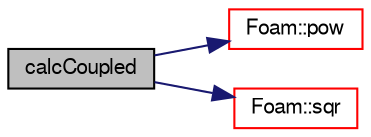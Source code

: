 digraph "calcCoupled"
{
  bgcolor="transparent";
  edge [fontname="FreeSans",fontsize="10",labelfontname="FreeSans",labelfontsize="10"];
  node [fontname="FreeSans",fontsize="10",shape=record];
  rankdir="LR";
  Node1 [label="calcCoupled",height=0.2,width=0.4,color="black", fillcolor="grey75", style="filled" fontcolor="black"];
  Node1 -> Node2 [color="midnightblue",fontsize="10",style="solid",fontname="FreeSans"];
  Node2 [label="Foam::pow",height=0.2,width=0.4,color="red",URL="$a10237.html#a7500c8e9d27a442adc75e287de074c7c"];
  Node1 -> Node3 [color="midnightblue",fontsize="10",style="solid",fontname="FreeSans"];
  Node3 [label="Foam::sqr",height=0.2,width=0.4,color="red",URL="$a10237.html#a277dc11c581d53826ab5090b08f3b17b"];
}
